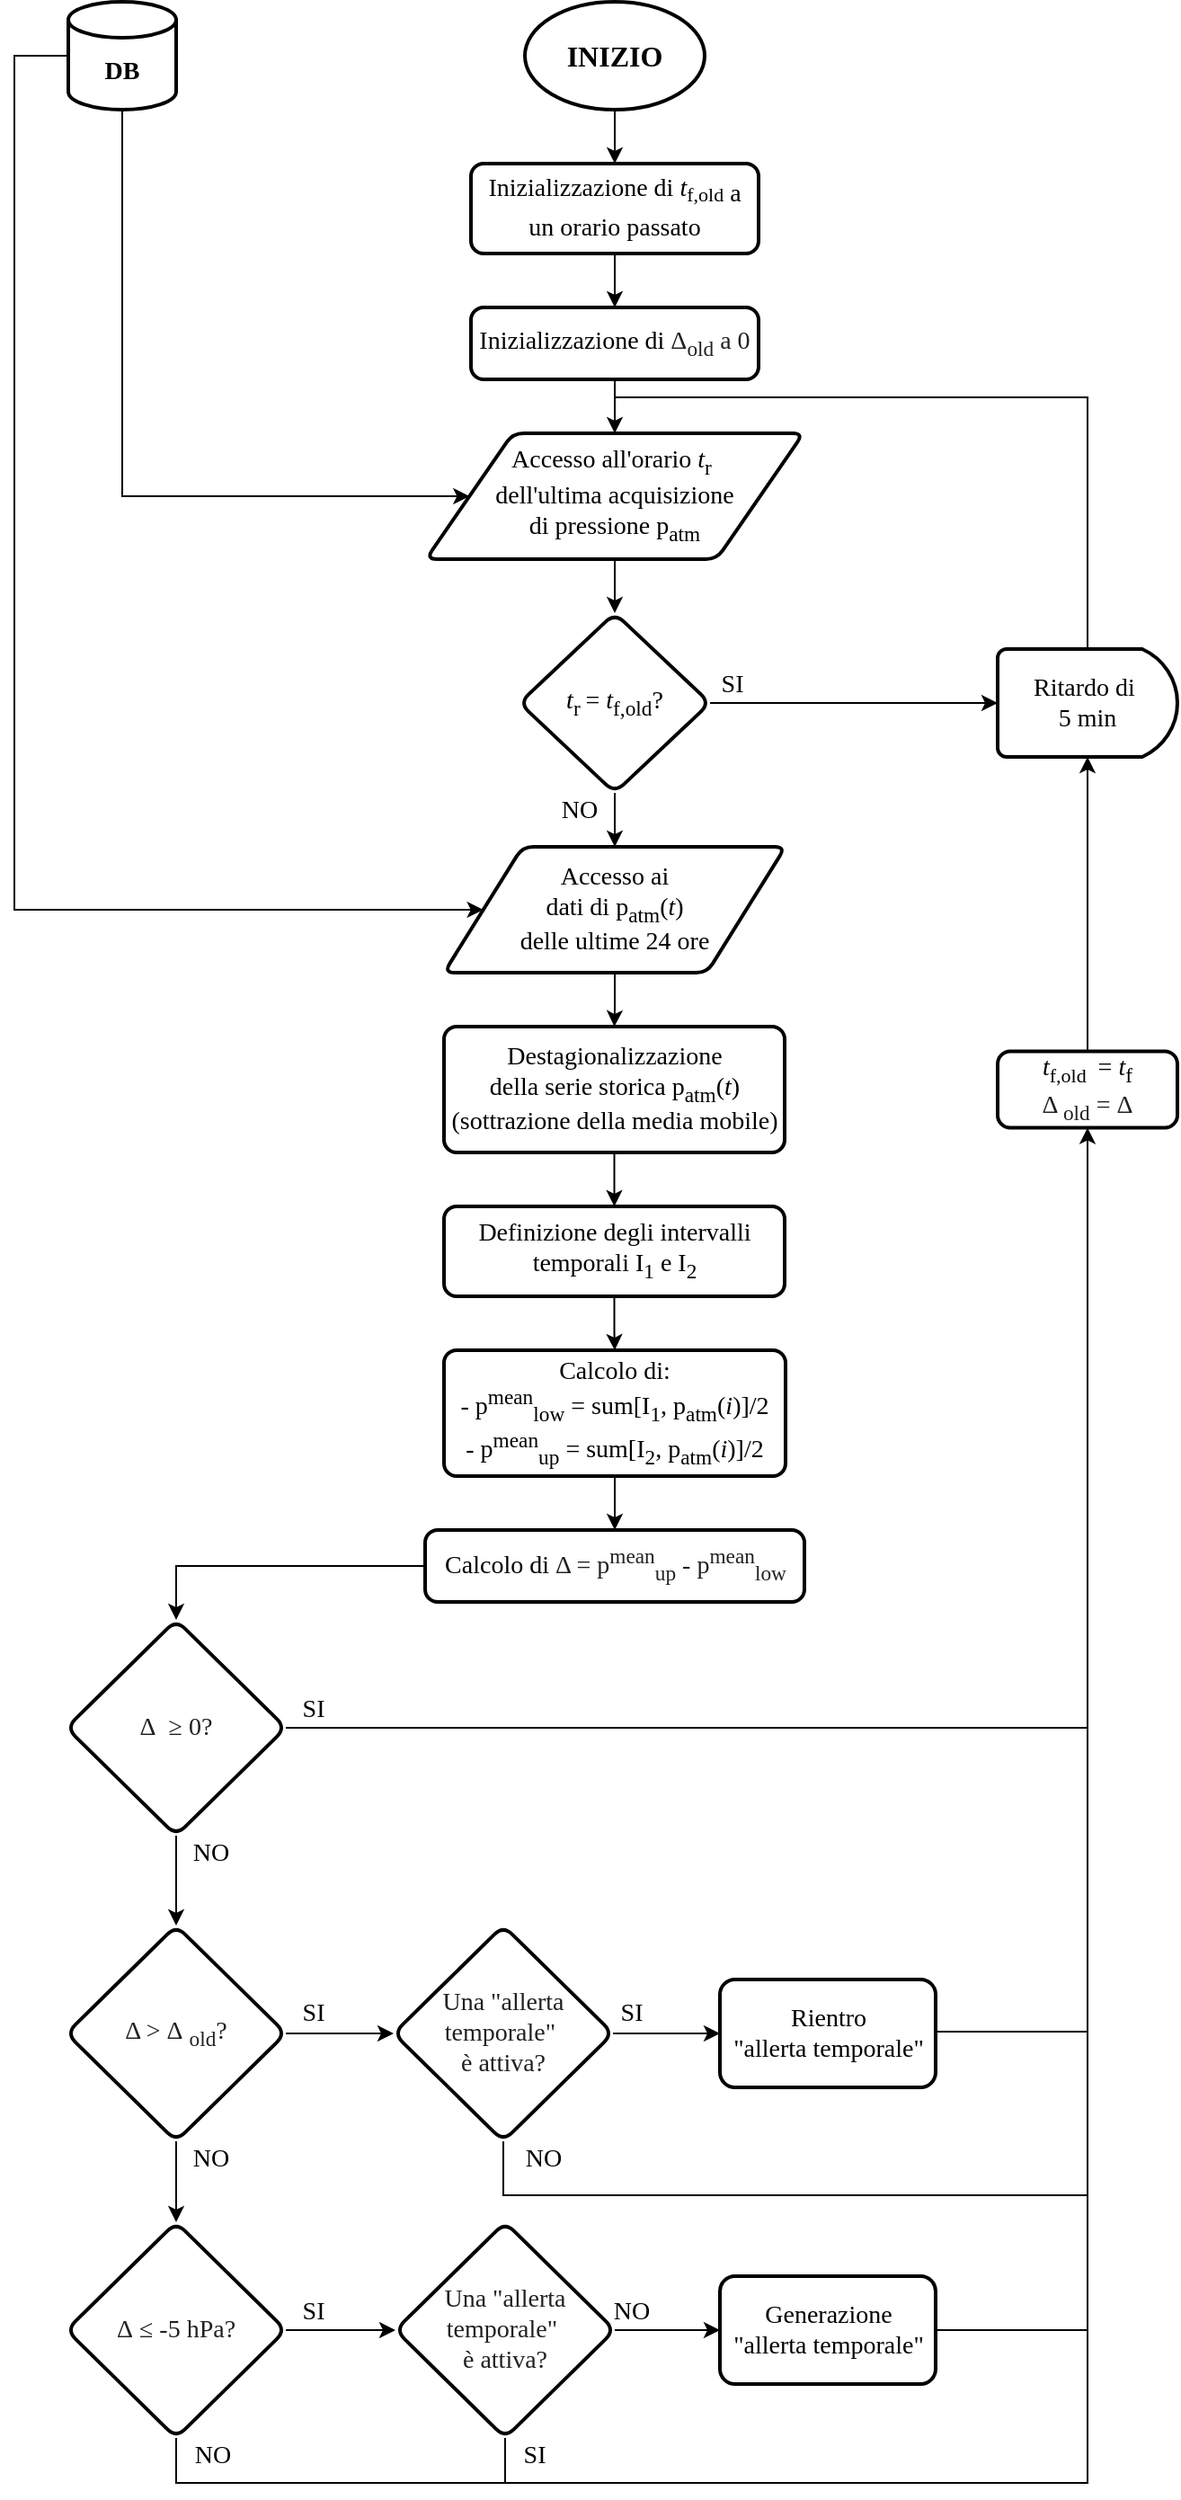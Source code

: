 <mxfile version="16.4.0" type="device"><diagram id="pT5pOiQ9adO0YICl3Jg0" name="Page-1"><mxGraphModel dx="1038" dy="689" grid="1" gridSize="10" guides="1" tooltips="1" connect="1" arrows="1" fold="1" page="1" pageScale="1" pageWidth="827" pageHeight="1445" math="1" shadow="0"><root><mxCell id="0"/><mxCell id="1" parent="0"/><mxCell id="b9Vd27mwzzX-PsxDTFBJ-5" style="edgeStyle=orthogonalEdgeStyle;rounded=0;orthogonalLoop=1;jettySize=auto;html=1;entryX=0.5;entryY=0;entryDx=0;entryDy=0;fontFamily=Times New Roman;fontSize=14;" parent="1" source="b9Vd27mwzzX-PsxDTFBJ-1" target="b9Vd27mwzzX-PsxDTFBJ-4" edge="1"><mxGeometry relative="1" as="geometry"/></mxCell><mxCell id="b9Vd27mwzzX-PsxDTFBJ-1" value="&lt;font face=&quot;Times New Roman&quot; size=&quot;3&quot;&gt;&lt;b&gt;INIZIO&lt;/b&gt;&lt;/font&gt;" style="strokeWidth=2;html=1;shape=mxgraph.flowchart.start_1;whiteSpace=wrap;" parent="1" vertex="1"><mxGeometry x="367" y="20" width="100" height="60" as="geometry"/></mxCell><mxCell id="b9Vd27mwzzX-PsxDTFBJ-10" style="edgeStyle=orthogonalEdgeStyle;rounded=0;orthogonalLoop=1;jettySize=auto;html=1;entryX=0;entryY=0.5;entryDx=0;entryDy=0;fontFamily=Times New Roman;fontSize=14;" parent="1" source="b9Vd27mwzzX-PsxDTFBJ-2" target="b9Vd27mwzzX-PsxDTFBJ-8" edge="1"><mxGeometry relative="1" as="geometry"><Array as="points"><mxPoint x="143" y="295"/></Array></mxGeometry></mxCell><mxCell id="b9Vd27mwzzX-PsxDTFBJ-22" style="edgeStyle=orthogonalEdgeStyle;rounded=0;orthogonalLoop=1;jettySize=auto;html=1;entryX=0;entryY=0.5;entryDx=0;entryDy=0;fontFamily=Times New Roman;fontSize=14;" parent="1" source="b9Vd27mwzzX-PsxDTFBJ-2" target="b9Vd27mwzzX-PsxDTFBJ-20" edge="1"><mxGeometry relative="1" as="geometry"><Array as="points"><mxPoint x="83" y="50"/><mxPoint x="83" y="525"/></Array></mxGeometry></mxCell><mxCell id="b9Vd27mwzzX-PsxDTFBJ-2" value="&lt;br&gt;&lt;b&gt;DB&lt;/b&gt;" style="strokeWidth=2;html=1;shape=mxgraph.flowchart.database;whiteSpace=wrap;fontFamily=Times New Roman;fontSize=14;" parent="1" vertex="1"><mxGeometry x="113" y="20" width="60" height="60" as="geometry"/></mxCell><mxCell id="b9Vd27mwzzX-PsxDTFBJ-7" style="edgeStyle=orthogonalEdgeStyle;rounded=0;orthogonalLoop=1;jettySize=auto;html=1;entryX=0.5;entryY=0;entryDx=0;entryDy=0;fontFamily=Times New Roman;fontSize=14;" parent="1" source="b9Vd27mwzzX-PsxDTFBJ-4" target="b9Vd27mwzzX-PsxDTFBJ-6" edge="1"><mxGeometry relative="1" as="geometry"/></mxCell><mxCell id="b9Vd27mwzzX-PsxDTFBJ-4" value="&lt;font&gt;&lt;span style=&quot;font-size: 14px&quot;&gt;Inizializzazione di&amp;nbsp;&lt;/span&gt;&lt;i style=&quot;font-size: 14px&quot;&gt;t&lt;/i&gt;&lt;font style=&quot;vertical-align: sub&quot;&gt;&lt;font style=&quot;font-size: 11px&quot;&gt;f,old&lt;/font&gt;&lt;span style=&quot;font-size: 14px&quot;&gt; a un orario passato&lt;/span&gt;&lt;/font&gt;&lt;/font&gt;" style="rounded=1;whiteSpace=wrap;html=1;absoluteArcSize=1;arcSize=14;strokeWidth=2;fontFamily=Times New Roman;fontSize=12;fillColor=none;" parent="1" vertex="1"><mxGeometry x="337" y="110" width="160" height="50" as="geometry"/></mxCell><mxCell id="b9Vd27mwzzX-PsxDTFBJ-9" style="edgeStyle=orthogonalEdgeStyle;rounded=0;orthogonalLoop=1;jettySize=auto;html=1;entryX=0.5;entryY=0;entryDx=0;entryDy=0;fontFamily=Times New Roman;fontSize=14;" parent="1" source="b9Vd27mwzzX-PsxDTFBJ-6" target="b9Vd27mwzzX-PsxDTFBJ-8" edge="1"><mxGeometry relative="1" as="geometry"/></mxCell><mxCell id="b9Vd27mwzzX-PsxDTFBJ-6" value="&lt;font&gt;&lt;span style=&quot;font-size: 14px&quot;&gt;Inizializzazione di&amp;nbsp;&lt;/span&gt;&lt;/font&gt;&lt;span style=&quot;color: rgb(32 , 33 , 34) ; font-size: 14px ; text-align: left ; background-color: rgb(255 , 255 , 255)&quot;&gt;Δ&lt;sub&gt;old&lt;/sub&gt;&amp;nbsp;a 0&lt;/span&gt;" style="rounded=1;whiteSpace=wrap;html=1;absoluteArcSize=1;arcSize=14;strokeWidth=2;fontFamily=Times New Roman;fontSize=12;fillColor=none;" parent="1" vertex="1"><mxGeometry x="337" y="190" width="160" height="40" as="geometry"/></mxCell><mxCell id="b9Vd27mwzzX-PsxDTFBJ-12" style="edgeStyle=orthogonalEdgeStyle;rounded=0;orthogonalLoop=1;jettySize=auto;html=1;entryX=0.5;entryY=0;entryDx=0;entryDy=0;fontFamily=Times New Roman;fontSize=14;" parent="1" source="b9Vd27mwzzX-PsxDTFBJ-8" target="b9Vd27mwzzX-PsxDTFBJ-11" edge="1"><mxGeometry relative="1" as="geometry"/></mxCell><mxCell id="b9Vd27mwzzX-PsxDTFBJ-8" value="Accesso all'orario&amp;nbsp;&lt;i&gt;t&lt;/i&gt;&lt;sub&gt;r&lt;/sub&gt;&amp;nbsp;&lt;br&gt;dell'ultima acquisizione &lt;br&gt;di pressione p&lt;sub&gt;atm&lt;/sub&gt;" style="shape=parallelogram;html=1;strokeWidth=2;perimeter=parallelogramPerimeter;whiteSpace=wrap;rounded=1;arcSize=12;size=0.23;fontFamily=Times New Roman;fontSize=14;" parent="1" vertex="1"><mxGeometry x="312" y="260" width="210" height="70" as="geometry"/></mxCell><mxCell id="b9Vd27mwzzX-PsxDTFBJ-14" style="edgeStyle=orthogonalEdgeStyle;rounded=0;orthogonalLoop=1;jettySize=auto;html=1;entryX=0;entryY=0.5;entryDx=0;entryDy=0;entryPerimeter=0;fontFamily=Times New Roman;fontSize=14;" parent="1" source="b9Vd27mwzzX-PsxDTFBJ-11" target="b9Vd27mwzzX-PsxDTFBJ-13" edge="1"><mxGeometry relative="1" as="geometry"/></mxCell><mxCell id="b9Vd27mwzzX-PsxDTFBJ-21" style="edgeStyle=orthogonalEdgeStyle;rounded=0;orthogonalLoop=1;jettySize=auto;html=1;exitX=0.5;exitY=1;exitDx=0;exitDy=0;entryX=0.5;entryY=0;entryDx=0;entryDy=0;fontFamily=Times New Roman;fontSize=14;" parent="1" source="b9Vd27mwzzX-PsxDTFBJ-11" target="b9Vd27mwzzX-PsxDTFBJ-20" edge="1"><mxGeometry relative="1" as="geometry"/></mxCell><mxCell id="b9Vd27mwzzX-PsxDTFBJ-11" value="&lt;font style=&quot;font-size: 14px&quot;&gt;&lt;i style=&quot;font-family: &amp;#34;times new roman&amp;#34;&quot;&gt;t&lt;/i&gt;&lt;sub style=&quot;font-family: &amp;#34;times new roman&amp;#34;&quot;&gt;r &lt;/sub&gt;&lt;span style=&quot;font-family: &amp;#34;times new roman&amp;#34;&quot;&gt;= &lt;i&gt;t&lt;/i&gt;&lt;sub&gt;f&lt;/sub&gt;&lt;sub&gt;,old&lt;/sub&gt;?&lt;/span&gt;&lt;/font&gt;" style="rhombus;whiteSpace=wrap;html=1;rounded=1;arcSize=14;strokeWidth=2;" parent="1" vertex="1"><mxGeometry x="364" y="360" width="106" height="100" as="geometry"/></mxCell><mxCell id="b9Vd27mwzzX-PsxDTFBJ-13" value="Ritardo di&amp;nbsp;&lt;br&gt;5 min" style="strokeWidth=2;html=1;shape=mxgraph.flowchart.delay;whiteSpace=wrap;fontFamily=Times New Roman;fontSize=14;" parent="1" vertex="1"><mxGeometry x="630" y="380" width="100" height="60" as="geometry"/></mxCell><mxCell id="b9Vd27mwzzX-PsxDTFBJ-19" value="SI" style="text;html=1;align=center;verticalAlign=middle;resizable=0;points=[];autosize=1;strokeColor=none;fillColor=none;fontSize=14;fontFamily=Times New Roman;" parent="1" vertex="1"><mxGeometry x="467" y="390" width="30" height="20" as="geometry"/></mxCell><mxCell id="b9Vd27mwzzX-PsxDTFBJ-25" style="edgeStyle=orthogonalEdgeStyle;rounded=0;orthogonalLoop=1;jettySize=auto;html=1;entryX=0.5;entryY=0;entryDx=0;entryDy=0;fontFamily=Times New Roman;fontSize=14;" parent="1" source="b9Vd27mwzzX-PsxDTFBJ-20" target="b9Vd27mwzzX-PsxDTFBJ-24" edge="1"><mxGeometry relative="1" as="geometry"/></mxCell><mxCell id="b9Vd27mwzzX-PsxDTFBJ-20" value="Accesso ai&lt;br&gt;dati di p&lt;sub&gt;atm&lt;/sub&gt;(&lt;i&gt;t&lt;/i&gt;)&lt;br&gt;delle ultime 24 ore" style="shape=parallelogram;html=1;strokeWidth=2;perimeter=parallelogramPerimeter;whiteSpace=wrap;rounded=1;arcSize=12;size=0.23;fontFamily=Times New Roman;fontSize=14;" parent="1" vertex="1"><mxGeometry x="322" y="490" width="190" height="70" as="geometry"/></mxCell><mxCell id="b9Vd27mwzzX-PsxDTFBJ-23" value="NO" style="text;html=1;align=center;verticalAlign=middle;resizable=0;points=[];autosize=1;strokeColor=none;fillColor=none;fontSize=14;fontFamily=Times New Roman;" parent="1" vertex="1"><mxGeometry x="377" y="460" width="40" height="20" as="geometry"/></mxCell><mxCell id="b9Vd27mwzzX-PsxDTFBJ-29" style="edgeStyle=orthogonalEdgeStyle;rounded=0;orthogonalLoop=1;jettySize=auto;html=1;entryX=0.5;entryY=0;entryDx=0;entryDy=0;fontFamily=Times New Roman;fontSize=14;" parent="1" source="b9Vd27mwzzX-PsxDTFBJ-24" target="b9Vd27mwzzX-PsxDTFBJ-28" edge="1"><mxGeometry relative="1" as="geometry"/></mxCell><mxCell id="b9Vd27mwzzX-PsxDTFBJ-24" value="Destagionalizzazione&lt;br&gt;della serie storica p&lt;sub&gt;atm&lt;/sub&gt;(&lt;i&gt;t&lt;/i&gt;)&lt;br&gt;(sottrazione della media mobile)" style="rounded=1;whiteSpace=wrap;html=1;absoluteArcSize=1;arcSize=14;strokeWidth=2;fontFamily=Times New Roman;fontSize=14;" parent="1" vertex="1"><mxGeometry x="322" y="590" width="189.5" height="70" as="geometry"/></mxCell><mxCell id="b9Vd27mwzzX-PsxDTFBJ-31" style="edgeStyle=orthogonalEdgeStyle;rounded=0;orthogonalLoop=1;jettySize=auto;html=1;entryX=0.5;entryY=0;entryDx=0;entryDy=0;fontFamily=Times New Roman;fontSize=11;" parent="1" source="b9Vd27mwzzX-PsxDTFBJ-28" target="b9Vd27mwzzX-PsxDTFBJ-30" edge="1"><mxGeometry relative="1" as="geometry"/></mxCell><mxCell id="b9Vd27mwzzX-PsxDTFBJ-28" value="Definizione degli intervalli temporali I&lt;sub&gt;1&lt;/sub&gt;&amp;nbsp;e I&lt;sub&gt;2&lt;/sub&gt;" style="rounded=1;whiteSpace=wrap;html=1;absoluteArcSize=1;arcSize=14;strokeWidth=2;fontFamily=Times New Roman;fontSize=14;" parent="1" vertex="1"><mxGeometry x="322" y="690" width="189.5" height="50" as="geometry"/></mxCell><mxCell id="b9Vd27mwzzX-PsxDTFBJ-34" style="edgeStyle=orthogonalEdgeStyle;rounded=0;orthogonalLoop=1;jettySize=auto;html=1;entryX=0.5;entryY=0;entryDx=0;entryDy=0;fontFamily=Times New Roman;fontSize=14;" parent="1" source="b9Vd27mwzzX-PsxDTFBJ-30" target="b9Vd27mwzzX-PsxDTFBJ-33" edge="1"><mxGeometry relative="1" as="geometry"/></mxCell><mxCell id="b9Vd27mwzzX-PsxDTFBJ-30" value="Calcolo di:&lt;br&gt;- p&lt;sup&gt;mean&lt;/sup&gt;&lt;sub&gt;low&lt;/sub&gt;&amp;nbsp;= sum[I&lt;sub&gt;1&lt;/sub&gt;, p&lt;sub&gt;atm&lt;/sub&gt;(&lt;i&gt;i&lt;/i&gt;)]/2&lt;br&gt;- p&lt;sup&gt;mean&lt;/sup&gt;&lt;sub&gt;up&lt;/sub&gt;&amp;nbsp;= sum[I&lt;sub&gt;2&lt;/sub&gt;, p&lt;sub&gt;atm&lt;/sub&gt;(&lt;i&gt;i&lt;/i&gt;)]/2" style="rounded=1;whiteSpace=wrap;html=1;absoluteArcSize=1;arcSize=14;strokeWidth=2;fontFamily=Times New Roman;fontSize=14;" parent="1" vertex="1"><mxGeometry x="322" y="770" width="190" height="70" as="geometry"/></mxCell><mxCell id="b9Vd27mwzzX-PsxDTFBJ-79" style="edgeStyle=orthogonalEdgeStyle;rounded=0;orthogonalLoop=1;jettySize=auto;html=1;entryX=0.5;entryY=0;entryDx=0;entryDy=0;fontFamily=Times New Roman;fontSize=14;" parent="1" source="b9Vd27mwzzX-PsxDTFBJ-33" target="b9Vd27mwzzX-PsxDTFBJ-73" edge="1"><mxGeometry relative="1" as="geometry"/></mxCell><mxCell id="b9Vd27mwzzX-PsxDTFBJ-33" value="&lt;font&gt;&lt;span style=&quot;font-size: 14px&quot;&gt;Calcolo di&amp;nbsp;&lt;/span&gt;&lt;span style=&quot;color: rgb(32 , 33 , 34) ; text-align: left ; background-color: rgb(255 , 255 , 255)&quot;&gt;&lt;span style=&quot;font-size: 14px&quot;&gt;Δ = p&lt;sup&gt;mean&lt;/sup&gt;&lt;sub&gt;up&lt;/sub&gt;&amp;nbsp;- p&lt;sup&gt;mean&lt;/sup&gt;&lt;sub&gt;low&lt;/sub&gt;&lt;/span&gt;&lt;/span&gt;&lt;br&gt;&lt;/font&gt;" style="rounded=1;whiteSpace=wrap;html=1;absoluteArcSize=1;arcSize=14;strokeWidth=2;fontFamily=Times New Roman;fontSize=11;" parent="1" vertex="1"><mxGeometry x="311.5" y="870" width="211" height="40" as="geometry"/></mxCell><mxCell id="b9Vd27mwzzX-PsxDTFBJ-49" value="" style="edgeStyle=orthogonalEdgeStyle;rounded=0;orthogonalLoop=1;jettySize=auto;html=1;fontFamily=Times New Roman;fontSize=14;" parent="1" source="b9Vd27mwzzX-PsxDTFBJ-43" target="b9Vd27mwzzX-PsxDTFBJ-48" edge="1"><mxGeometry relative="1" as="geometry"/></mxCell><mxCell id="b9Vd27mwzzX-PsxDTFBJ-43" value="&lt;div&gt;&lt;font color=&quot;#202122&quot;&gt;&lt;span style=&quot;font-size: 14px ; background-color: rgb(255 , 255 , 255)&quot;&gt;Una &quot;allerta temporale&quot;&amp;nbsp;&lt;/span&gt;&lt;/font&gt;&lt;/div&gt;&lt;div&gt;&lt;font color=&quot;#202122&quot;&gt;&lt;span style=&quot;font-size: 14px ; background-color: rgb(255 , 255 , 255)&quot;&gt;è attiva?&lt;/span&gt;&lt;/font&gt;&lt;/div&gt;" style="rhombus;whiteSpace=wrap;html=1;fontSize=11;fontFamily=Times New Roman;rounded=1;arcSize=14;strokeWidth=2;align=center;" parent="1" vertex="1"><mxGeometry x="294" y="1090" width="122" height="120" as="geometry"/></mxCell><mxCell id="b9Vd27mwzzX-PsxDTFBJ-47" style="edgeStyle=orthogonalEdgeStyle;rounded=0;orthogonalLoop=1;jettySize=auto;html=1;entryX=0;entryY=0.5;entryDx=0;entryDy=0;fontFamily=Times New Roman;fontSize=14;" parent="1" source="b9Vd27mwzzX-PsxDTFBJ-45" target="b9Vd27mwzzX-PsxDTFBJ-43" edge="1"><mxGeometry relative="1" as="geometry"/></mxCell><mxCell id="b9Vd27mwzzX-PsxDTFBJ-58" style="edgeStyle=orthogonalEdgeStyle;rounded=0;orthogonalLoop=1;jettySize=auto;html=1;entryX=0.5;entryY=0;entryDx=0;entryDy=0;fontFamily=Times New Roman;fontSize=14;" parent="1" source="b9Vd27mwzzX-PsxDTFBJ-45" target="b9Vd27mwzzX-PsxDTFBJ-57" edge="1"><mxGeometry relative="1" as="geometry"/></mxCell><mxCell id="b9Vd27mwzzX-PsxDTFBJ-45" value="&lt;span style=&quot;color: rgb(32 , 33 , 34) ; font-size: 14px ; text-align: left ; background-color: rgb(255 , 255 , 255)&quot;&gt;Δ &amp;gt;&lt;/span&gt;&lt;span style=&quot;color: rgb(32 , 33 , 36) ; font-size: 14px ; text-align: left ; background-color: rgb(255 , 255 , 255)&quot;&gt;&amp;nbsp;&lt;/span&gt;&lt;span style=&quot;color: rgb(32 , 33 , 34) ; font-size: 14px ; text-align: left ; background-color: rgb(255 , 255 , 255)&quot;&gt;Δ&amp;nbsp;&lt;sub&gt;old&lt;/sub&gt;?&lt;/span&gt;" style="rhombus;whiteSpace=wrap;html=1;fontSize=11;fontFamily=Times New Roman;rounded=1;arcSize=14;strokeWidth=2;align=center;" parent="1" vertex="1"><mxGeometry x="112" y="1090" width="122" height="120" as="geometry"/></mxCell><mxCell id="b9Vd27mwzzX-PsxDTFBJ-48" value="&lt;font style=&quot;font-size: 14px&quot;&gt;Rientro &lt;br&gt;&quot;allerta temporale&quot;&lt;/font&gt;" style="whiteSpace=wrap;html=1;fontSize=11;fontFamily=Times New Roman;rounded=1;arcSize=14;strokeWidth=2;" parent="1" vertex="1"><mxGeometry x="475.5" y="1120" width="120" height="60" as="geometry"/></mxCell><mxCell id="b9Vd27mwzzX-PsxDTFBJ-50" value="SI" style="text;html=1;align=center;verticalAlign=middle;resizable=0;points=[];autosize=1;strokeColor=none;fillColor=none;fontSize=14;fontFamily=Times New Roman;" parent="1" vertex="1"><mxGeometry x="411" y="1129" width="30" height="20" as="geometry"/></mxCell><mxCell id="b9Vd27mwzzX-PsxDTFBJ-51" value="SI" style="text;html=1;align=center;verticalAlign=middle;resizable=0;points=[];autosize=1;strokeColor=none;fillColor=none;fontSize=14;fontFamily=Times New Roman;" parent="1" vertex="1"><mxGeometry x="234" y="1129" width="30" height="20" as="geometry"/></mxCell><mxCell id="b9Vd27mwzzX-PsxDTFBJ-56" value="NO" style="text;html=1;align=center;verticalAlign=middle;resizable=0;points=[];autosize=1;strokeColor=none;fillColor=none;fontSize=14;fontFamily=Times New Roman;" parent="1" vertex="1"><mxGeometry x="357" y="1210" width="40" height="20" as="geometry"/></mxCell><mxCell id="b9Vd27mwzzX-PsxDTFBJ-60" style="edgeStyle=orthogonalEdgeStyle;rounded=0;orthogonalLoop=1;jettySize=auto;html=1;entryX=0;entryY=0.5;entryDx=0;entryDy=0;fontFamily=Times New Roman;fontSize=14;" parent="1" source="b9Vd27mwzzX-PsxDTFBJ-57" target="b9Vd27mwzzX-PsxDTFBJ-59" edge="1"><mxGeometry relative="1" as="geometry"/></mxCell><mxCell id="nNdnJ01WvI7DaInBz8KN-6" style="edgeStyle=orthogonalEdgeStyle;rounded=0;orthogonalLoop=1;jettySize=auto;html=1;entryX=0.5;entryY=1;entryDx=0;entryDy=0;" parent="1" source="b9Vd27mwzzX-PsxDTFBJ-57" target="b9Vd27mwzzX-PsxDTFBJ-83" edge="1"><mxGeometry relative="1" as="geometry"><mxPoint x="680" y="720" as="targetPoint"/><Array as="points"><mxPoint x="173" y="1400"/><mxPoint x="680" y="1400"/></Array></mxGeometry></mxCell><mxCell id="b9Vd27mwzzX-PsxDTFBJ-57" value="&lt;span style=&quot;font-size: 14px ; color: rgb(32 , 33 , 34) ; text-align: left ; background-color: rgb(255 , 255 , 255)&quot;&gt;Δ&amp;nbsp;&lt;/span&gt;&lt;span style=&quot;font-size: 14px ; color: rgb(32 , 33 , 36) ; text-align: left ; background-color: rgb(255 , 255 , 255)&quot;&gt;≤ -5 hPa?&lt;/span&gt;" style="rhombus;whiteSpace=wrap;html=1;fontSize=11;fontFamily=Times New Roman;rounded=1;arcSize=14;strokeWidth=2;align=center;" parent="1" vertex="1"><mxGeometry x="112" y="1255" width="122" height="120" as="geometry"/></mxCell><mxCell id="b9Vd27mwzzX-PsxDTFBJ-64" style="edgeStyle=orthogonalEdgeStyle;rounded=0;orthogonalLoop=1;jettySize=auto;html=1;entryX=0;entryY=0.5;entryDx=0;entryDy=0;fontFamily=Times New Roman;fontSize=14;" parent="1" source="b9Vd27mwzzX-PsxDTFBJ-59" target="b9Vd27mwzzX-PsxDTFBJ-63" edge="1"><mxGeometry relative="1" as="geometry"/></mxCell><mxCell id="b9Vd27mwzzX-PsxDTFBJ-59" value="&lt;div&gt;&lt;font color=&quot;#202122&quot;&gt;&lt;span style=&quot;font-size: 14px ; background-color: rgb(255 , 255 , 255)&quot;&gt;Una &quot;allerta temporale&quot;&amp;nbsp;&lt;/span&gt;&lt;/font&gt;&lt;/div&gt;&lt;div&gt;&lt;font color=&quot;#202122&quot;&gt;&lt;span style=&quot;font-size: 14px ; background-color: rgb(255 , 255 , 255)&quot;&gt;è attiva?&lt;/span&gt;&lt;/font&gt;&lt;/div&gt;" style="rhombus;whiteSpace=wrap;html=1;fontSize=11;fontFamily=Times New Roman;rounded=1;arcSize=14;strokeWidth=2;align=center;" parent="1" vertex="1"><mxGeometry x="295" y="1255" width="122" height="120" as="geometry"/></mxCell><mxCell id="b9Vd27mwzzX-PsxDTFBJ-61" value="NO" style="text;html=1;align=center;verticalAlign=middle;resizable=0;points=[];autosize=1;strokeColor=none;fillColor=none;fontSize=14;fontFamily=Times New Roman;" parent="1" vertex="1"><mxGeometry x="172" y="1210" width="40" height="20" as="geometry"/></mxCell><mxCell id="b9Vd27mwzzX-PsxDTFBJ-62" value="SI" style="text;html=1;align=center;verticalAlign=middle;resizable=0;points=[];autosize=1;strokeColor=none;fillColor=none;fontSize=14;fontFamily=Times New Roman;" parent="1" vertex="1"><mxGeometry x="234" y="1295" width="30" height="20" as="geometry"/></mxCell><mxCell id="b9Vd27mwzzX-PsxDTFBJ-63" value="&lt;font style=&quot;font-size: 14px&quot;&gt;Generazione &lt;br&gt;&quot;allerta temporale&quot;&lt;/font&gt;" style="whiteSpace=wrap;html=1;fontSize=11;fontFamily=Times New Roman;rounded=1;arcSize=14;strokeWidth=2;" parent="1" vertex="1"><mxGeometry x="475.5" y="1285" width="120" height="60" as="geometry"/></mxCell><mxCell id="b9Vd27mwzzX-PsxDTFBJ-66" value="NO" style="text;html=1;align=center;verticalAlign=middle;resizable=0;points=[];autosize=1;strokeColor=none;fillColor=none;fontSize=14;fontFamily=Times New Roman;" parent="1" vertex="1"><mxGeometry x="406" y="1295" width="40" height="20" as="geometry"/></mxCell><mxCell id="b9Vd27mwzzX-PsxDTFBJ-68" value="SI" style="text;html=1;align=center;verticalAlign=middle;resizable=0;points=[];autosize=1;strokeColor=none;fillColor=none;fontSize=14;fontFamily=Times New Roman;" parent="1" vertex="1"><mxGeometry x="357" y="1375" width="30" height="20" as="geometry"/></mxCell><mxCell id="b9Vd27mwzzX-PsxDTFBJ-72" value="NO" style="text;html=1;align=center;verticalAlign=middle;resizable=0;points=[];autosize=1;strokeColor=none;fillColor=none;fontSize=14;fontFamily=Times New Roman;" parent="1" vertex="1"><mxGeometry x="173" y="1375" width="40" height="20" as="geometry"/></mxCell><mxCell id="b9Vd27mwzzX-PsxDTFBJ-76" style="edgeStyle=orthogonalEdgeStyle;rounded=0;orthogonalLoop=1;jettySize=auto;html=1;entryX=0.5;entryY=0;entryDx=0;entryDy=0;fontFamily=Times New Roman;fontSize=14;" parent="1" source="b9Vd27mwzzX-PsxDTFBJ-73" target="b9Vd27mwzzX-PsxDTFBJ-45" edge="1"><mxGeometry relative="1" as="geometry"/></mxCell><mxCell id="b9Vd27mwzzX-PsxDTFBJ-73" value="&lt;font style=&quot;font-size: 14px&quot;&gt;&lt;span style=&quot;color: rgb(32 , 33 , 34) ; text-align: left ; background-color: rgb(255 , 255 , 255)&quot;&gt;Δ&amp;nbsp;&amp;nbsp;&lt;/span&gt;&lt;span style=&quot;color: rgb(32 , 33 , 36) ; text-align: left ; background-color: rgb(255 , 255 , 255)&quot;&gt;≥ 0?&lt;/span&gt;&lt;/font&gt;" style="rhombus;whiteSpace=wrap;html=1;fontSize=11;fontFamily=Times New Roman;rounded=1;arcSize=14;strokeWidth=2;align=center;" parent="1" vertex="1"><mxGeometry x="112" y="920" width="122" height="120" as="geometry"/></mxCell><mxCell id="b9Vd27mwzzX-PsxDTFBJ-80" value="SI" style="text;html=1;align=center;verticalAlign=middle;resizable=0;points=[];autosize=1;strokeColor=none;fillColor=none;fontSize=14;fontFamily=Times New Roman;" parent="1" vertex="1"><mxGeometry x="234" y="960" width="30" height="20" as="geometry"/></mxCell><mxCell id="b9Vd27mwzzX-PsxDTFBJ-81" value="NO" style="text;html=1;align=center;verticalAlign=middle;resizable=0;points=[];autosize=1;strokeColor=none;fillColor=none;fontSize=14;fontFamily=Times New Roman;" parent="1" vertex="1"><mxGeometry x="172" y="1040" width="40" height="20" as="geometry"/></mxCell><mxCell id="nNdnJ01WvI7DaInBz8KN-8" style="edgeStyle=orthogonalEdgeStyle;rounded=0;orthogonalLoop=1;jettySize=auto;html=1;entryX=0.5;entryY=1;entryDx=0;entryDy=0;entryPerimeter=0;" parent="1" source="b9Vd27mwzzX-PsxDTFBJ-83" target="b9Vd27mwzzX-PsxDTFBJ-13" edge="1"><mxGeometry relative="1" as="geometry"/></mxCell><mxCell id="b9Vd27mwzzX-PsxDTFBJ-83" value="&lt;i&gt;t&lt;/i&gt;&lt;font style=&quot;vertical-align: sub ; font-size: 11px&quot;&gt;f,old&lt;/font&gt;&lt;font style=&quot;vertical-align: sub&quot;&gt;&amp;nbsp;&lt;/font&gt;&lt;font&gt;&lt;sub&gt;&amp;nbsp;&lt;/sub&gt;=&amp;nbsp;&lt;i&gt;t&lt;/i&gt;&lt;sub&gt;f&lt;br&gt;&lt;/sub&gt;&amp;nbsp;&lt;/font&gt;&lt;span style=&quot;color: rgb(32 , 33 , 34) ; text-align: left ; background-color: rgb(255 , 255 , 255)&quot;&gt;Δ &lt;sub&gt;old&lt;/sub&gt;&amp;nbsp;=&amp;nbsp;&lt;/span&gt;&lt;span style=&quot;color: rgb(32 , 33 , 34) ; text-align: left ; background-color: rgb(255 , 255 , 255)&quot;&gt;Δ&amp;nbsp;&lt;/span&gt;" style="rounded=1;whiteSpace=wrap;html=1;absoluteArcSize=1;arcSize=14;strokeWidth=2;fontFamily=Times New Roman;fontSize=14;" parent="1" vertex="1"><mxGeometry x="630" y="603.75" width="100" height="42.5" as="geometry"/></mxCell><mxCell id="nNdnJ01WvI7DaInBz8KN-3" value="" style="endArrow=none;html=1;rounded=0;" parent="1" edge="1"><mxGeometry width="50" height="50" relative="1" as="geometry"><mxPoint x="595.5" y="1315" as="sourcePoint"/><mxPoint x="680" y="1315" as="targetPoint"/></mxGeometry></mxCell><mxCell id="nNdnJ01WvI7DaInBz8KN-4" value="" style="endArrow=none;html=1;rounded=0;" parent="1" edge="1"><mxGeometry width="50" height="50" relative="1" as="geometry"><mxPoint x="595.5" y="1149" as="sourcePoint"/><mxPoint x="680" y="1149" as="targetPoint"/></mxGeometry></mxCell><mxCell id="nNdnJ01WvI7DaInBz8KN-5" value="" style="endArrow=none;html=1;rounded=0;" parent="1" edge="1"><mxGeometry width="50" height="50" relative="1" as="geometry"><mxPoint x="234" y="980" as="sourcePoint"/><mxPoint x="680" y="980" as="targetPoint"/></mxGeometry></mxCell><mxCell id="nNdnJ01WvI7DaInBz8KN-7" value="" style="endArrow=none;html=1;rounded=0;exitX=0.5;exitY=1;exitDx=0;exitDy=0;" parent="1" source="b9Vd27mwzzX-PsxDTFBJ-59" edge="1"><mxGeometry width="50" height="50" relative="1" as="geometry"><mxPoint x="390" y="1290" as="sourcePoint"/><mxPoint x="356" y="1400" as="targetPoint"/></mxGeometry></mxCell><mxCell id="nNdnJ01WvI7DaInBz8KN-9" value="" style="endArrow=none;html=1;rounded=0;" parent="1" edge="1"><mxGeometry width="50" height="50" relative="1" as="geometry"><mxPoint x="680" y="380" as="sourcePoint"/><mxPoint x="417" y="240" as="targetPoint"/><Array as="points"><mxPoint x="680" y="240"/></Array></mxGeometry></mxCell><mxCell id="nNdnJ01WvI7DaInBz8KN-10" value="" style="endArrow=none;html=1;rounded=0;entryX=0.5;entryY=1;entryDx=0;entryDy=0;" parent="1" target="b9Vd27mwzzX-PsxDTFBJ-43" edge="1"><mxGeometry width="50" height="50" relative="1" as="geometry"><mxPoint x="680" y="1240" as="sourcePoint"/><mxPoint x="352" y="1210" as="targetPoint"/><Array as="points"><mxPoint x="355" y="1240"/></Array></mxGeometry></mxCell></root></mxGraphModel></diagram></mxfile>